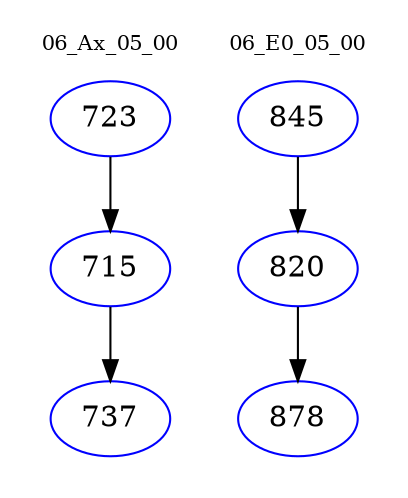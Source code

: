 digraph{
subgraph cluster_0 {
color = white
label = "06_Ax_05_00";
fontsize=10;
T0_723 [label="723", color="blue"]
T0_723 -> T0_715 [color="black"]
T0_715 [label="715", color="blue"]
T0_715 -> T0_737 [color="black"]
T0_737 [label="737", color="blue"]
}
subgraph cluster_1 {
color = white
label = "06_E0_05_00";
fontsize=10;
T1_845 [label="845", color="blue"]
T1_845 -> T1_820 [color="black"]
T1_820 [label="820", color="blue"]
T1_820 -> T1_878 [color="black"]
T1_878 [label="878", color="blue"]
}
}
